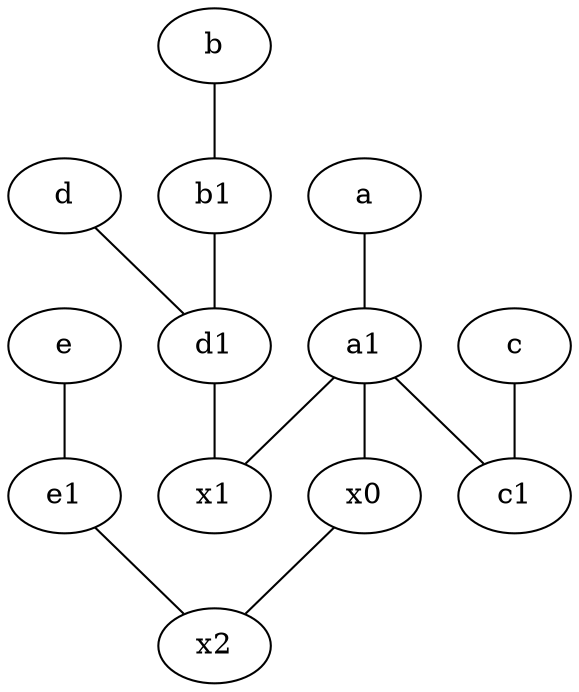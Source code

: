 graph {
	node [labelfontsize=50]
	x0 [labelfontsize=50]
	x2 [labelfontsize=50]
	e1 [labelfontsize=50 pos="7,7!"]
	b1 [labelfontsize=50 pos="9,4!"]
	d [labelfontsize=50 pos="2,5!"]
	a1 [labelfontsize=50 pos="8,3!"]
	x1 [labelfontsize=50]
	c1 [labelfontsize=50 pos="4.5,3!"]
	d1 [labelfontsize=50 pos="3,5!"]
	e1 -- x2
	x0 -- x2
	a1 -- c1
	a1 -- x0
	a -- a1
	d -- d1
	e -- e1
	b1 -- d1
	c -- c1
	a1 -- x1
	b -- b1
	d1 -- x1
}
